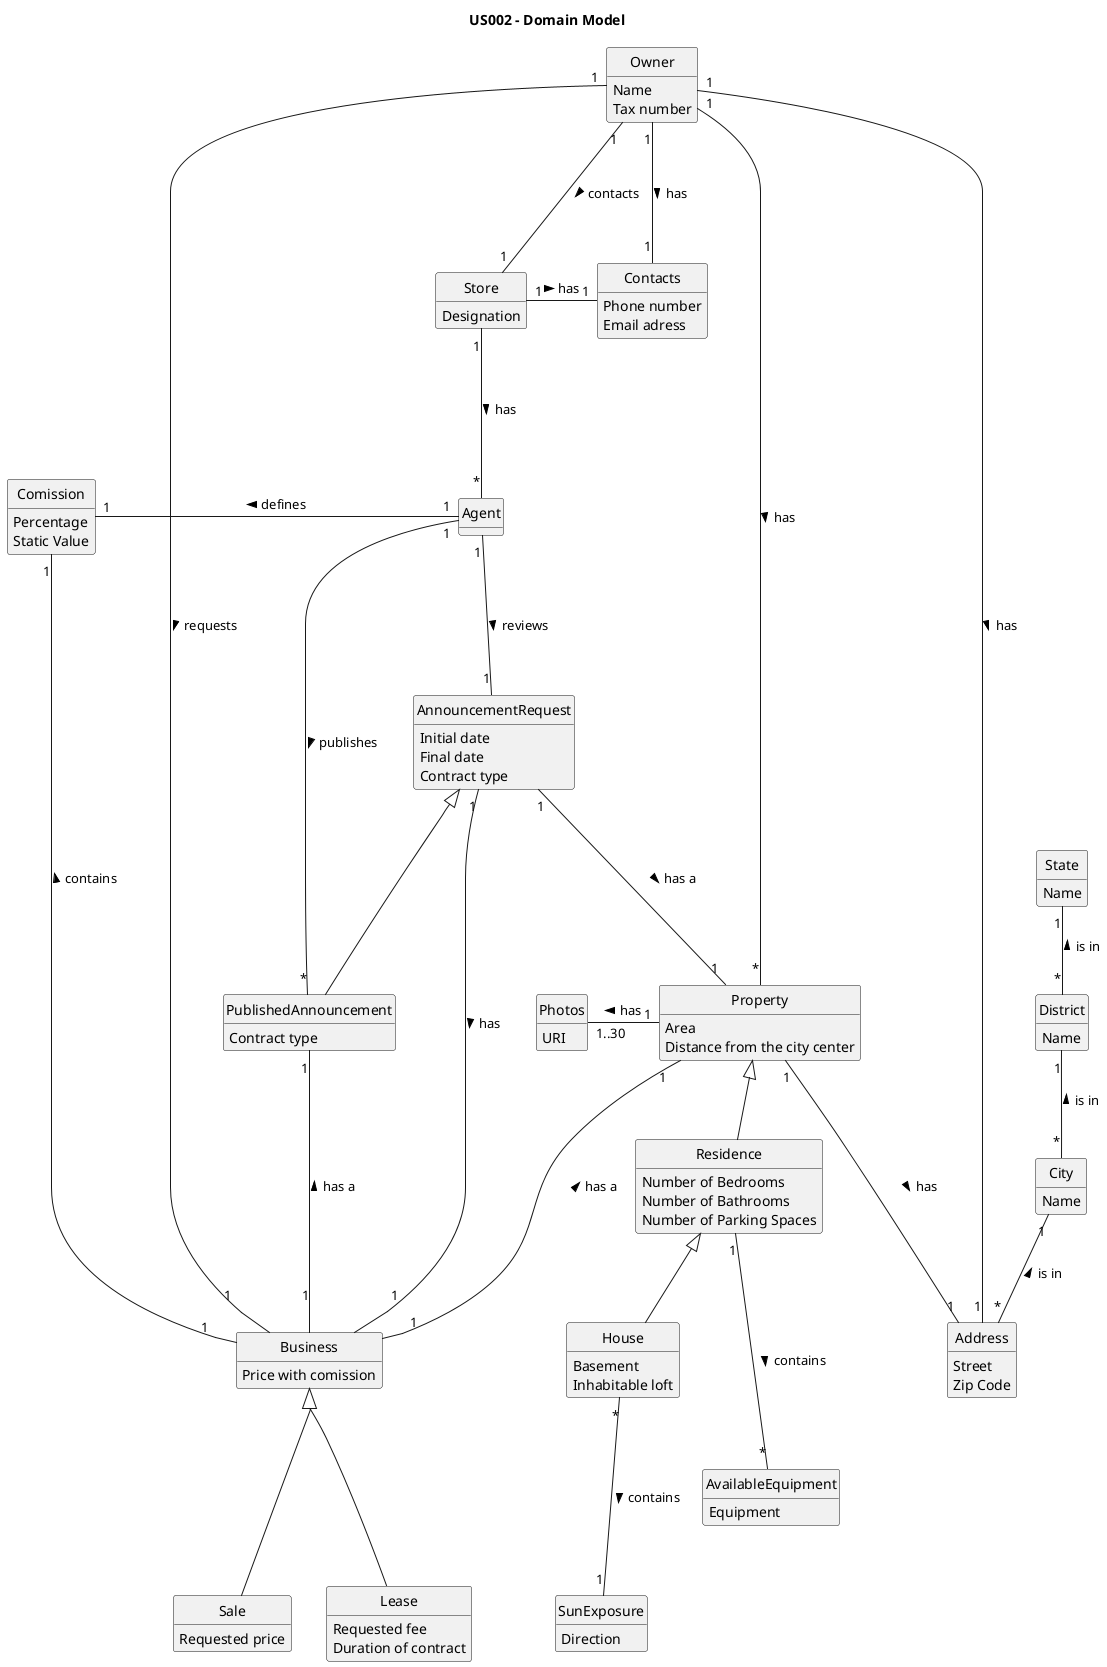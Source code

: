 @startuml

skinparam groupInheritance 2
skinparam monochrome true
skinparam packageStyle rectangle
skinparam shadowing false
'skinparam linetype ortho
'left to right direction
skinparam classAttributeIconSize 0
hide circle
hide methods

title US002 - Domain Model

class Address{
Street
Zip Code
}

class City{
Name
}

class District{
Name
}

class State{
Name
}


State "1"-- "*" District: is in <
District "1"-- "*" City: is in <
City "1"-- "*" Address: is in <


class Contacts {
Phone number
Email adress
}

class Business {
Price with comission
}

class Store {
Designation
}

class Owner {
Name
Tax number
}

Owner "1" -down-- "1" Contacts: has >
Store "1" -right-- "1" Contacts: has >
Address "1" -left-- "1" Owner: has <
Owner "1" -down-- "1" Store: contacts >
Agent "*" -up-- "1" Store: has <


class Residence {
Number of Bedrooms
Number of Bathrooms
Number of Parking Spaces
 }

class Property {
Area
Distance from the city center
}

class Photos{
URI
}

class House {
Basement
Inhabitable loft
}

class SunExposure {
Direction
}

class AvailableEquipment {
Equipment
}

Residence <|-down- House
Property <|-down- Residence
Property "1" -left-- "1..30" Photos: has >
SunExposure "1" -up-- "*" House: contains <
Address "1" -up-- "1" Property: has <
Owner "1" -down-- "*" Property: has >
AvailableEquipment "*" -up-- "1" Residence: contains <



class Comission{
Percentage
Static Value
}

class Sale{
Requested price
}

class Lease {
Requested fee
Duration of contract
}

class AnnouncementRequest{
Initial date
Final date
Contract type
}

class PublishedAnnouncement {
Contract type
}

Comission "1" -right-- "1" Agent: defines <
Comission "1" --- "1" Business: contains <
Owner "1" --- "1" Business: requests >
Property "1" --- "1" Business: has a <
AnnouncementRequest "1" --- "1" Business: has >
Agent "1" --- "1" AnnouncementRequest : reviews >
AnnouncementRequest "1" --- "1" Property: has a >
AnnouncementRequest  <|---  PublishedAnnouncement
PublishedAnnouncement "*" --- "1" Agent: publishes <
PublishedAnnouncement "1" --- "1" Business: has a <
Business <|--- Lease
Business <|--- Sale

@enduml